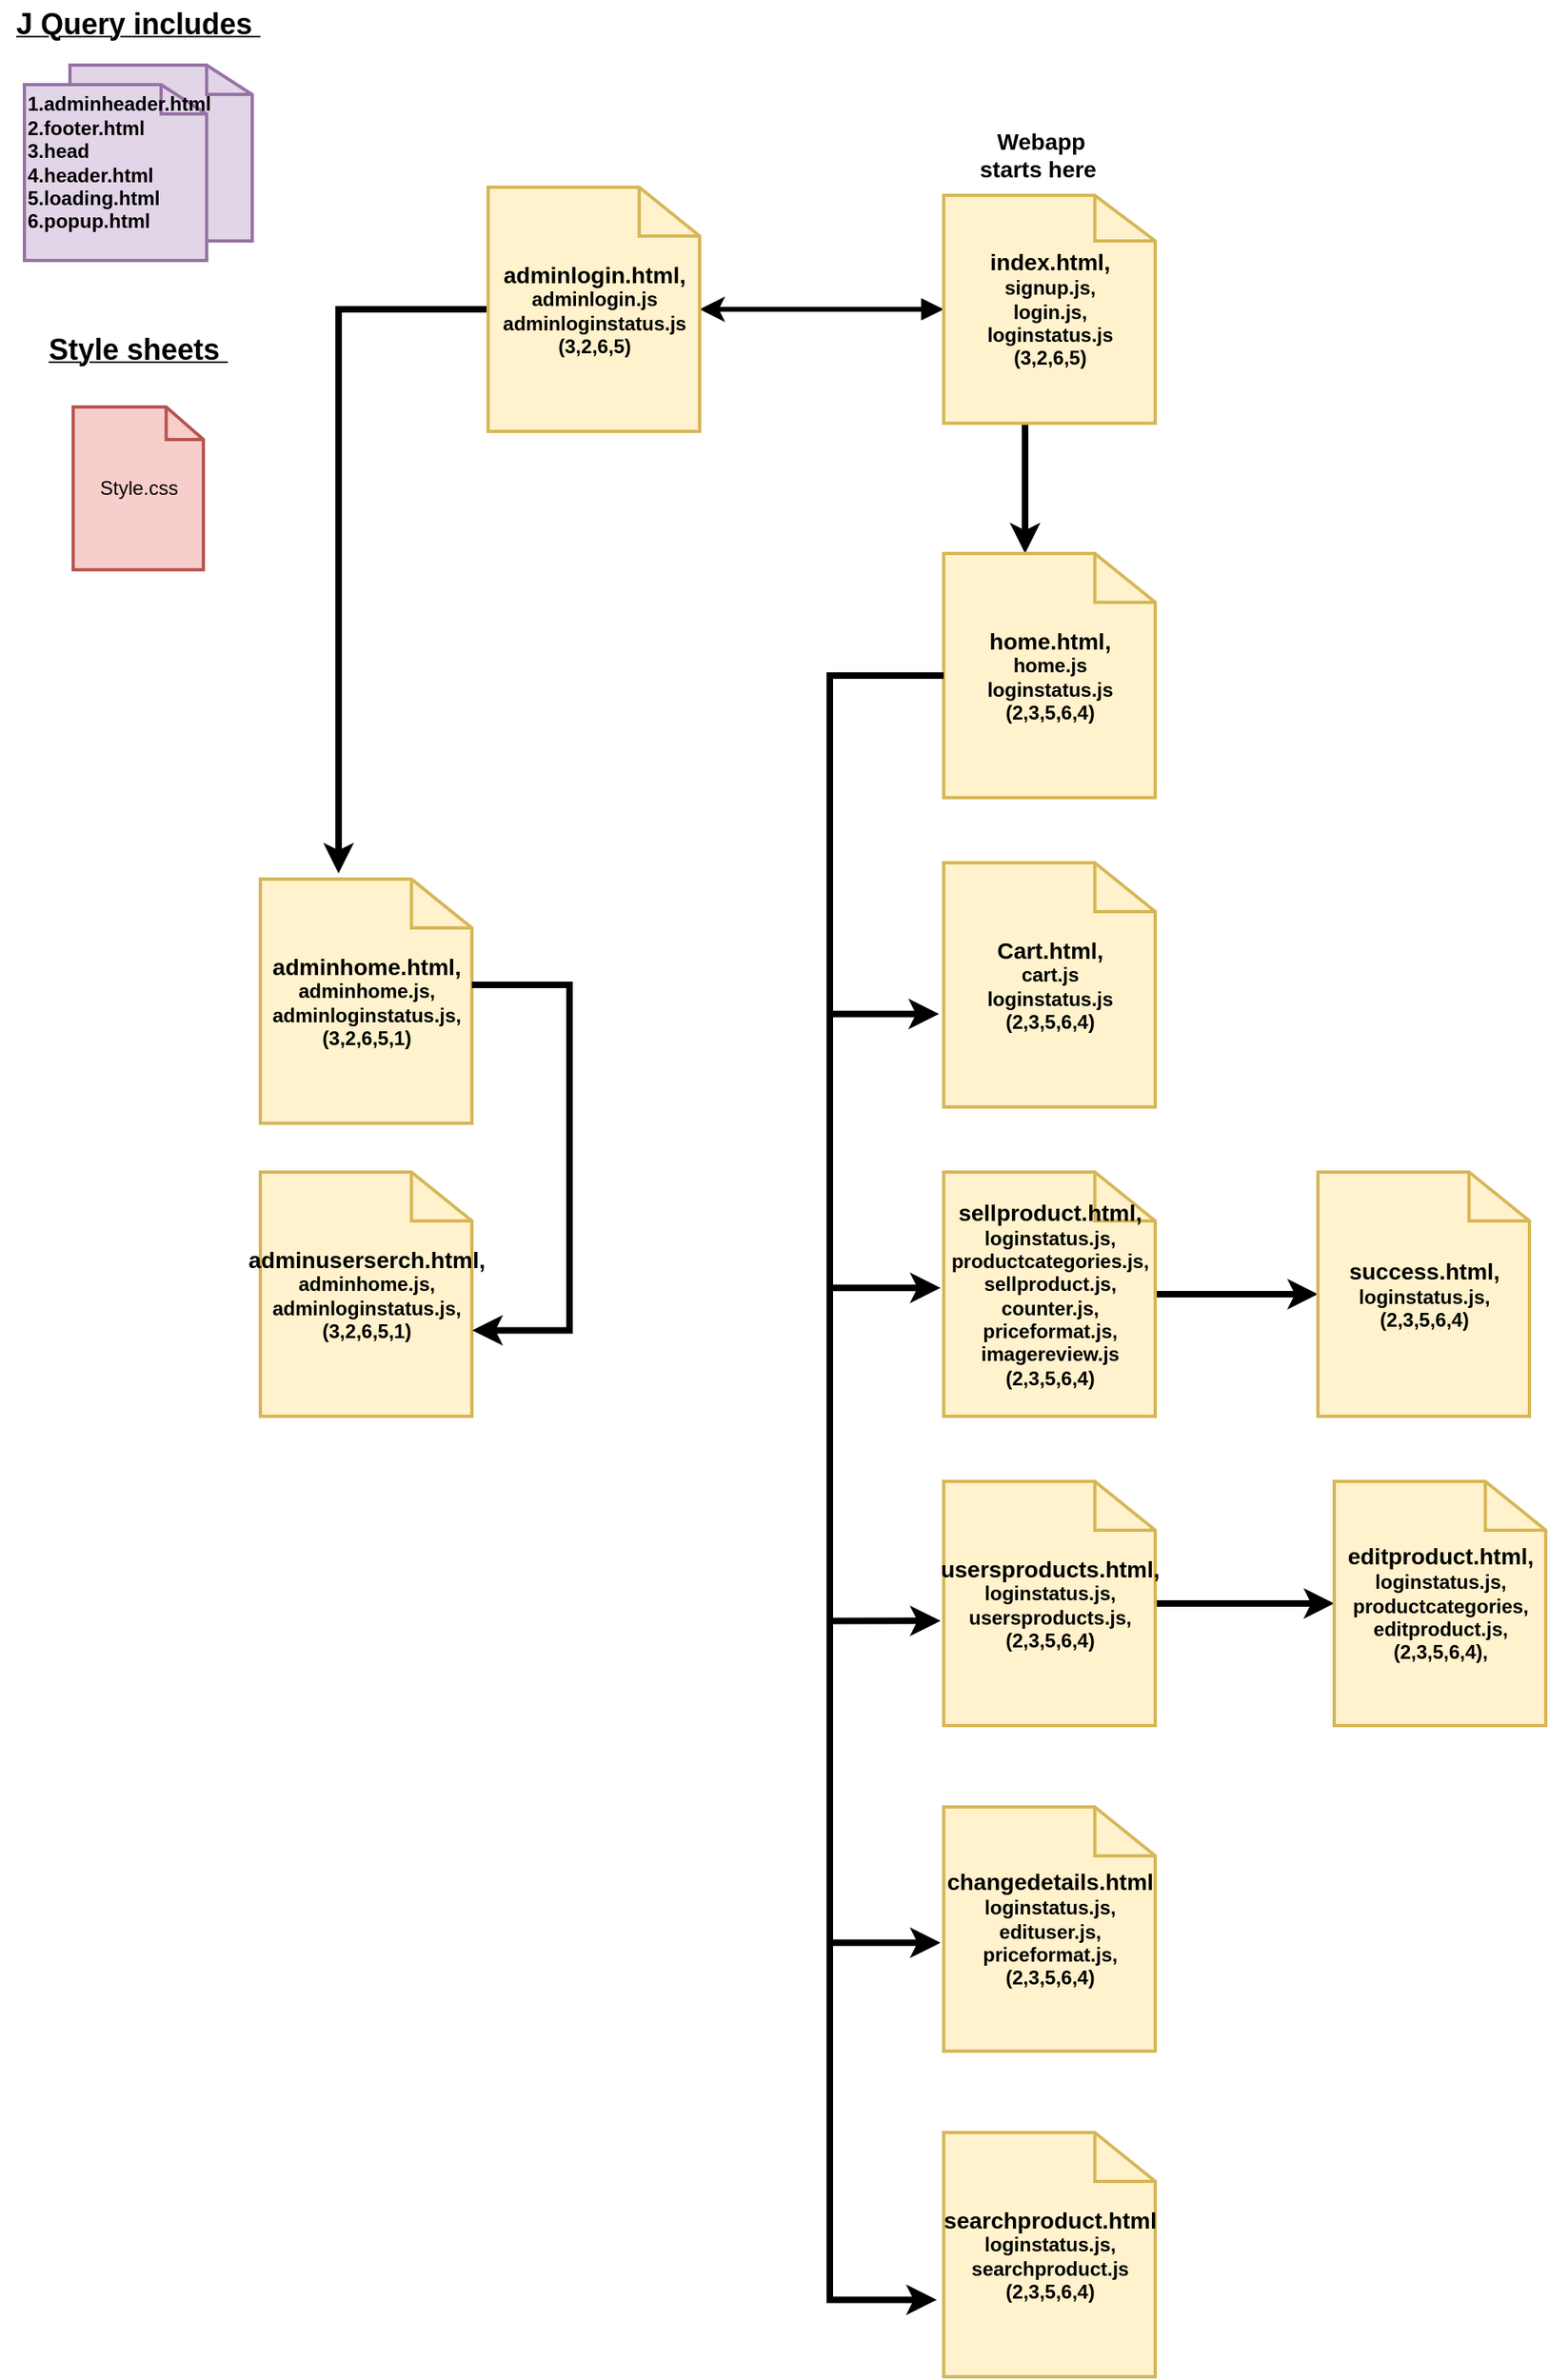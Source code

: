 <mxfile version="23.1.1" type="device">
  <diagram name="Page-1" id="XZ8Tk5E2c9BNpv22qPqn">
    <mxGraphModel dx="2109" dy="655" grid="1" gridSize="10" guides="1" tooltips="1" connect="1" arrows="1" fold="1" page="1" pageScale="1" pageWidth="850" pageHeight="1100" math="0" shadow="0">
      <root>
        <mxCell id="0" />
        <mxCell id="1" parent="0" />
        <mxCell id="1n6BO7QmYEcFSWPlNpG2-7" style="edgeStyle=orthogonalEdgeStyle;rounded=0;orthogonalLoop=1;jettySize=auto;html=1;startArrow=block;startFill=1;strokeWidth=3;" parent="1" source="1n6BO7QmYEcFSWPlNpG2-1" target="1n6BO7QmYEcFSWPlNpG2-5" edge="1">
          <mxGeometry relative="1" as="geometry" />
        </mxCell>
        <mxCell id="1n6BO7QmYEcFSWPlNpG2-16" style="edgeStyle=orthogonalEdgeStyle;shape=connector;rounded=0;orthogonalLoop=1;jettySize=auto;html=1;labelBackgroundColor=default;strokeColor=default;strokeWidth=4;align=center;verticalAlign=middle;fontFamily=Helvetica;fontSize=11;fontColor=default;endArrow=classic;" parent="1" source="1n6BO7QmYEcFSWPlNpG2-1" target="1n6BO7QmYEcFSWPlNpG2-15" edge="1">
          <mxGeometry relative="1" as="geometry">
            <Array as="points">
              <mxPoint x="570" y="350" />
              <mxPoint x="570" y="350" />
            </Array>
          </mxGeometry>
        </mxCell>
        <mxCell id="1n6BO7QmYEcFSWPlNpG2-1" value="&lt;b&gt;&lt;font style=&quot;font-size: 14px;&quot;&gt;index.html,&lt;/font&gt;&lt;br&gt;signup.js,&lt;br&gt;login.js,&lt;br&gt;loginstatus.js&lt;br&gt;(3,2,6,5)&lt;/b&gt;" style="html=1;verticalLabelPosition=middle;align=center;labelBackgroundColor=none;verticalAlign=middle;strokeWidth=2;strokeColor=#d6b656;shadow=0;dashed=0;shape=mxgraph.ios7.icons.document;fillColor=#fff2cc;labelPosition=center;" parent="1" vertex="1">
          <mxGeometry x="520" y="150" width="130" height="140" as="geometry" />
        </mxCell>
        <mxCell id="1n6BO7QmYEcFSWPlNpG2-2" value="&lt;b&gt;1.adminheader.html&lt;br&gt;2.footer.html&lt;br&gt;3.head&lt;br&gt;4.header.html&lt;br&gt;5.loading.html&lt;br&gt;&lt;/b&gt;&lt;div style=&quot;&quot;&gt;&lt;span style=&quot;background-color: initial;&quot;&gt;&lt;b&gt;6.popup.html&lt;/b&gt;&lt;/span&gt;&lt;/div&gt;" style="html=1;verticalLabelPosition=middle;align=left;labelBackgroundColor=none;verticalAlign=middle;strokeWidth=2;strokeColor=#9673a6;shadow=0;dashed=0;shape=mxgraph.ios7.icons.documents;fillColor=#e1d5e7;labelPosition=center;fontColor=#000000;" parent="1" vertex="1">
          <mxGeometry x="-45" y="70" width="140" height="120" as="geometry" />
        </mxCell>
        <mxCell id="1n6BO7QmYEcFSWPlNpG2-3" value="&lt;b&gt;&lt;font style=&quot;font-size: 18px;&quot;&gt;J Query includes&amp;nbsp;&lt;/font&gt;&lt;/b&gt;" style="text;html=1;strokeColor=none;fillColor=none;align=center;verticalAlign=middle;whiteSpace=wrap;rounded=0;fontStyle=4" parent="1" vertex="1">
          <mxGeometry x="-60" y="30" width="170" height="30" as="geometry" />
        </mxCell>
        <mxCell id="1n6BO7QmYEcFSWPlNpG2-4" value="&lt;font style=&quot;font-size: 18px;&quot;&gt;&lt;b&gt;Style sheets&amp;nbsp;&lt;/b&gt;&lt;/font&gt;" style="text;html=1;strokeColor=none;fillColor=none;align=center;verticalAlign=middle;whiteSpace=wrap;rounded=0;fontStyle=4" parent="1" vertex="1">
          <mxGeometry x="-55" y="230" width="160" height="30" as="geometry" />
        </mxCell>
        <mxCell id="1n6BO7QmYEcFSWPlNpG2-14" style="edgeStyle=orthogonalEdgeStyle;rounded=0;orthogonalLoop=1;jettySize=auto;html=1;strokeWidth=4;entryX=0.37;entryY=-0.023;entryDx=0;entryDy=0;entryPerimeter=0;" parent="1" source="1n6BO7QmYEcFSWPlNpG2-5" target="1n6BO7QmYEcFSWPlNpG2-33" edge="1">
          <mxGeometry relative="1" as="geometry">
            <mxPoint x="305" y="360" as="targetPoint" />
          </mxGeometry>
        </mxCell>
        <mxCell id="1n6BO7QmYEcFSWPlNpG2-5" value="&lt;b&gt;&lt;font style=&quot;font-size: 14px;&quot;&gt;adminlogin.html,&lt;/font&gt;&lt;br&gt;adminlogin.js&lt;br&gt;adminloginstatus.js&lt;br&gt;&lt;span style=&quot;border-color: var(--border-color);&quot;&gt;(3,2,6,5)&lt;/span&gt;&lt;/b&gt;" style="html=1;verticalLabelPosition=middle;align=center;labelBackgroundColor=none;verticalAlign=middle;strokeWidth=2;strokeColor=#d6b656;shadow=0;dashed=0;shape=mxgraph.ios7.icons.document;fillColor=#fff2cc;labelPosition=center;" parent="1" vertex="1">
          <mxGeometry x="240" y="145" width="130" height="150" as="geometry" />
        </mxCell>
        <mxCell id="1n6BO7QmYEcFSWPlNpG2-6" value="Style.css" style="html=1;verticalLabelPosition=middle;align=center;labelBackgroundColor=none;verticalAlign=middle;strokeWidth=2;strokeColor=#b85450;shadow=0;dashed=0;shape=mxgraph.ios7.icons.document;labelPosition=center;fillColor=#f8cecc;" parent="1" vertex="1">
          <mxGeometry x="-15" y="280" width="80" height="100" as="geometry" />
        </mxCell>
        <mxCell id="1n6BO7QmYEcFSWPlNpG2-12" value="&lt;b&gt;&lt;font style=&quot;font-size: 14px;&quot;&gt;Webapp starts here&amp;nbsp;&lt;/font&gt;&lt;/b&gt;" style="text;html=1;strokeColor=none;fillColor=none;align=center;verticalAlign=middle;whiteSpace=wrap;rounded=0;" parent="1" vertex="1">
          <mxGeometry x="540" y="110" width="80" height="30" as="geometry" />
        </mxCell>
        <mxCell id="1n6BO7QmYEcFSWPlNpG2-18" style="edgeStyle=orthogonalEdgeStyle;shape=connector;rounded=0;orthogonalLoop=1;jettySize=auto;html=1;labelBackgroundColor=default;strokeColor=default;strokeWidth=4;align=center;verticalAlign=middle;fontFamily=Helvetica;fontSize=11;fontColor=default;endArrow=classic;entryX=-0.022;entryY=0.619;entryDx=0;entryDy=0;entryPerimeter=0;" parent="1" source="1n6BO7QmYEcFSWPlNpG2-15" target="1n6BO7QmYEcFSWPlNpG2-17" edge="1">
          <mxGeometry relative="1" as="geometry">
            <mxPoint x="480" y="680" as="targetPoint" />
            <Array as="points">
              <mxPoint x="450" y="445" />
              <mxPoint x="450" y="653" />
            </Array>
          </mxGeometry>
        </mxCell>
        <mxCell id="1n6BO7QmYEcFSWPlNpG2-15" value="&lt;b style=&quot;&quot;&gt;&lt;font style=&quot;font-size: 14px;&quot;&gt;home.html&lt;/font&gt;&lt;span style=&quot;font-size: 14px;&quot;&gt;,&lt;/span&gt;&lt;br&gt;&lt;span style=&quot;&quot;&gt;home.js&lt;/span&gt;&lt;br&gt;&lt;span style=&quot;&quot;&gt;loginstatus.js&lt;/span&gt;&lt;br&gt;&lt;span style=&quot;&quot;&gt;(2,3,5,6,4)&lt;/span&gt;&lt;br&gt;&lt;/b&gt;" style="html=1;verticalLabelPosition=middle;align=center;labelBackgroundColor=none;verticalAlign=middle;strokeWidth=2;strokeColor=#d6b656;shadow=0;dashed=0;shape=mxgraph.ios7.icons.document;fillColor=#fff2cc;labelPosition=center;" parent="1" vertex="1">
          <mxGeometry x="520" y="370" width="130" height="150" as="geometry" />
        </mxCell>
        <mxCell id="1n6BO7QmYEcFSWPlNpG2-17" value="&lt;b&gt;&lt;font style=&quot;font-size: 14px;&quot;&gt;Cart.html,&lt;/font&gt;&lt;br&gt;cart.js&lt;br&gt;&lt;/b&gt;&lt;b style=&quot;border-color: var(--border-color);&quot;&gt;loginstatus.js&lt;/b&gt;&lt;b&gt;&lt;br&gt;(2,3,5,6,4)&lt;br&gt;&lt;/b&gt;" style="html=1;verticalLabelPosition=middle;align=center;labelBackgroundColor=none;verticalAlign=middle;strokeWidth=2;strokeColor=#d6b656;shadow=0;dashed=0;shape=mxgraph.ios7.icons.document;fillColor=#fff2cc;labelPosition=center;" parent="1" vertex="1">
          <mxGeometry x="520" y="560" width="130" height="150" as="geometry" />
        </mxCell>
        <mxCell id="1n6BO7QmYEcFSWPlNpG2-28" style="edgeStyle=orthogonalEdgeStyle;shape=connector;rounded=0;orthogonalLoop=1;jettySize=auto;html=1;labelBackgroundColor=default;strokeColor=default;strokeWidth=4;align=center;verticalAlign=middle;fontFamily=Helvetica;fontSize=11;fontColor=default;endArrow=classic;" parent="1" source="1n6BO7QmYEcFSWPlNpG2-19" target="1n6BO7QmYEcFSWPlNpG2-27" edge="1">
          <mxGeometry relative="1" as="geometry" />
        </mxCell>
        <mxCell id="1n6BO7QmYEcFSWPlNpG2-19" value="&lt;b&gt;&lt;font style=&quot;font-size: 14px;&quot;&gt;sellproduct.html,&lt;/font&gt;&lt;br&gt;loginstatus.js,&lt;br&gt;productcategories.js,&lt;br&gt;sellproduct.js,&lt;br&gt;counter.js,&lt;br&gt;priceformat.js,&lt;br&gt;imagereview.js&lt;br&gt;(2,3,5,6,4)&lt;/b&gt;" style="html=1;verticalLabelPosition=middle;align=center;labelBackgroundColor=none;verticalAlign=middle;strokeWidth=2;strokeColor=#d6b656;shadow=0;dashed=0;shape=mxgraph.ios7.icons.document;fillColor=#fff2cc;labelPosition=center;" parent="1" vertex="1">
          <mxGeometry x="520" y="750" width="130" height="150" as="geometry" />
        </mxCell>
        <mxCell id="1n6BO7QmYEcFSWPlNpG2-20" style="edgeStyle=orthogonalEdgeStyle;shape=connector;rounded=0;orthogonalLoop=1;jettySize=auto;html=1;entryX=-0.015;entryY=0.474;entryDx=0;entryDy=0;entryPerimeter=0;labelBackgroundColor=default;strokeColor=default;strokeWidth=4;align=center;verticalAlign=middle;fontFamily=Helvetica;fontSize=11;fontColor=default;endArrow=classic;" parent="1" source="1n6BO7QmYEcFSWPlNpG2-15" target="1n6BO7QmYEcFSWPlNpG2-19" edge="1">
          <mxGeometry relative="1" as="geometry">
            <Array as="points">
              <mxPoint x="450" y="445" />
              <mxPoint x="450" y="821" />
            </Array>
          </mxGeometry>
        </mxCell>
        <mxCell id="1n6BO7QmYEcFSWPlNpG2-31" style="edgeStyle=orthogonalEdgeStyle;shape=connector;rounded=0;orthogonalLoop=1;jettySize=auto;html=1;labelBackgroundColor=default;strokeColor=default;strokeWidth=4;align=center;verticalAlign=middle;fontFamily=Helvetica;fontSize=11;fontColor=default;endArrow=classic;" parent="1" source="1n6BO7QmYEcFSWPlNpG2-21" target="1n6BO7QmYEcFSWPlNpG2-30" edge="1">
          <mxGeometry relative="1" as="geometry" />
        </mxCell>
        <mxCell id="1n6BO7QmYEcFSWPlNpG2-21" value="&lt;b&gt;&lt;font style=&quot;font-size: 14px;&quot;&gt;usersproducts.html,&lt;/font&gt;&lt;br&gt;loginstatus.js,&lt;br&gt;usersproducts.js,&lt;br&gt;&lt;span style=&quot;border-color: var(--border-color);&quot;&gt;(2,3,5,6,4)&lt;/span&gt;&lt;br&gt;&lt;/b&gt;" style="html=1;verticalLabelPosition=middle;align=center;labelBackgroundColor=none;verticalAlign=middle;strokeWidth=2;strokeColor=#d6b656;shadow=0;dashed=0;shape=mxgraph.ios7.icons.document;fillColor=#fff2cc;labelPosition=center;" parent="1" vertex="1">
          <mxGeometry x="520" y="940" width="130" height="150" as="geometry" />
        </mxCell>
        <mxCell id="1n6BO7QmYEcFSWPlNpG2-22" style="edgeStyle=orthogonalEdgeStyle;shape=connector;rounded=0;orthogonalLoop=1;jettySize=auto;html=1;entryX=-0.015;entryY=0.571;entryDx=0;entryDy=0;entryPerimeter=0;labelBackgroundColor=default;strokeColor=default;strokeWidth=4;align=center;verticalAlign=middle;fontFamily=Helvetica;fontSize=11;fontColor=default;endArrow=classic;" parent="1" source="1n6BO7QmYEcFSWPlNpG2-15" target="1n6BO7QmYEcFSWPlNpG2-21" edge="1">
          <mxGeometry relative="1" as="geometry">
            <Array as="points">
              <mxPoint x="450" y="445" />
              <mxPoint x="450" y="1026" />
            </Array>
          </mxGeometry>
        </mxCell>
        <mxCell id="1n6BO7QmYEcFSWPlNpG2-23" value="&lt;div&gt;&lt;b&gt;&lt;font style=&quot;font-size: 14px;&quot;&gt;changedetails.html&lt;/font&gt;&lt;/b&gt;&lt;/div&gt;&lt;div&gt;&lt;b&gt;loginstatus.js,&lt;br&gt;&lt;/b&gt;&lt;/div&gt;&lt;div&gt;&lt;b&gt;edituser.js,&lt;br&gt;&lt;/b&gt;&lt;/div&gt;&lt;div&gt;&lt;b&gt;priceformat.js,&lt;br&gt;&lt;/b&gt;&lt;/div&gt;&lt;div&gt;&lt;b style=&quot;border-color: var(--border-color);&quot;&gt;(2,3,5,6,4)&lt;/b&gt;&lt;br&gt;&lt;/div&gt;" style="html=1;verticalLabelPosition=middle;align=center;labelBackgroundColor=none;verticalAlign=middle;strokeWidth=2;strokeColor=#d6b656;shadow=0;dashed=0;shape=mxgraph.ios7.icons.document;fillColor=#fff2cc;labelPosition=center;" parent="1" vertex="1">
          <mxGeometry x="520" y="1140" width="130" height="150" as="geometry" />
        </mxCell>
        <mxCell id="1n6BO7QmYEcFSWPlNpG2-24" style="edgeStyle=orthogonalEdgeStyle;shape=connector;rounded=0;orthogonalLoop=1;jettySize=auto;html=1;entryX=-0.015;entryY=0.556;entryDx=0;entryDy=0;entryPerimeter=0;labelBackgroundColor=default;strokeColor=default;strokeWidth=4;align=center;verticalAlign=middle;fontFamily=Helvetica;fontSize=11;fontColor=default;endArrow=classic;" parent="1" source="1n6BO7QmYEcFSWPlNpG2-15" target="1n6BO7QmYEcFSWPlNpG2-23" edge="1">
          <mxGeometry relative="1" as="geometry">
            <Array as="points">
              <mxPoint x="450" y="445" />
              <mxPoint x="450" y="1223" />
            </Array>
          </mxGeometry>
        </mxCell>
        <mxCell id="1n6BO7QmYEcFSWPlNpG2-25" value="&lt;b&gt;&lt;font style=&quot;font-size: 14px;&quot;&gt;searchproduct.html&lt;/font&gt;&lt;br&gt;&lt;/b&gt;&lt;div&gt;&lt;b&gt;loginstatus.js,&lt;br&gt;&lt;/b&gt;&lt;/div&gt;&lt;div&gt;&lt;b&gt;searchproduct.js&lt;/b&gt;&lt;br&gt;&lt;/div&gt;&lt;div&gt;&lt;b style=&quot;border-color: var(--border-color);&quot;&gt;(2,3,5,6,4)&lt;/b&gt;&lt;br&gt;&lt;/div&gt;" style="html=1;verticalLabelPosition=middle;align=center;labelBackgroundColor=none;verticalAlign=middle;strokeWidth=2;strokeColor=#d6b656;shadow=0;dashed=0;shape=mxgraph.ios7.icons.document;fillColor=#fff2cc;labelPosition=center;" parent="1" vertex="1">
          <mxGeometry x="520" y="1340" width="130" height="150" as="geometry" />
        </mxCell>
        <mxCell id="1n6BO7QmYEcFSWPlNpG2-26" style="edgeStyle=orthogonalEdgeStyle;shape=connector;rounded=0;orthogonalLoop=1;jettySize=auto;html=1;entryX=-0.033;entryY=0.685;entryDx=0;entryDy=0;entryPerimeter=0;labelBackgroundColor=default;strokeColor=default;strokeWidth=4;align=center;verticalAlign=middle;fontFamily=Helvetica;fontSize=11;fontColor=default;endArrow=classic;" parent="1" source="1n6BO7QmYEcFSWPlNpG2-15" target="1n6BO7QmYEcFSWPlNpG2-25" edge="1">
          <mxGeometry relative="1" as="geometry">
            <Array as="points">
              <mxPoint x="450" y="445" />
              <mxPoint x="450" y="1443" />
            </Array>
          </mxGeometry>
        </mxCell>
        <mxCell id="1n6BO7QmYEcFSWPlNpG2-27" value="&lt;b&gt;&lt;font style=&quot;font-size: 14px;&quot;&gt;success.html,&lt;/font&gt;&lt;br&gt;loginstatus.js,&lt;br&gt;(2,3,5,6,4)&lt;/b&gt;" style="html=1;verticalLabelPosition=middle;align=center;labelBackgroundColor=none;verticalAlign=middle;strokeWidth=2;strokeColor=#d6b656;shadow=0;dashed=0;shape=mxgraph.ios7.icons.document;fillColor=#fff2cc;labelPosition=center;" parent="1" vertex="1">
          <mxGeometry x="750" y="750" width="130" height="150" as="geometry" />
        </mxCell>
        <mxCell id="1n6BO7QmYEcFSWPlNpG2-30" value="&lt;b&gt;&lt;font style=&quot;font-size: 14px;&quot;&gt;editproduct.html,&lt;/font&gt;&lt;br&gt;loginstatus.js,&lt;br&gt;productcategories,&lt;br&gt;editproduct.js,&lt;br&gt;(2,3,5,6,4),&lt;/b&gt;" style="html=1;verticalLabelPosition=middle;align=center;labelBackgroundColor=none;verticalAlign=middle;strokeWidth=2;strokeColor=#d6b656;shadow=0;dashed=0;shape=mxgraph.ios7.icons.document;fillColor=#fff2cc;labelPosition=center;" parent="1" vertex="1">
          <mxGeometry x="760" y="940" width="130" height="150" as="geometry" />
        </mxCell>
        <mxCell id="1n6BO7QmYEcFSWPlNpG2-33" value="&lt;b&gt;&lt;span style=&quot;font-size: 14px;&quot;&gt;adminhome.html,&lt;/span&gt;&lt;br&gt;adminhome.js,&lt;br&gt;adminloginstatus.js,&lt;br&gt;(3,2,6,5,1)&lt;/b&gt;" style="html=1;verticalLabelPosition=middle;align=center;labelBackgroundColor=none;verticalAlign=middle;strokeWidth=2;strokeColor=#d6b656;shadow=0;dashed=0;shape=mxgraph.ios7.icons.document;fillColor=#fff2cc;labelPosition=center;" parent="1" vertex="1">
          <mxGeometry x="100" y="570" width="130" height="150" as="geometry" />
        </mxCell>
        <mxCell id="1n6BO7QmYEcFSWPlNpG2-34" value="&lt;b&gt;&lt;span style=&quot;font-size: 14px;&quot;&gt;adminuserserch.html,&lt;/span&gt;&lt;br&gt;adminhome.js,&lt;br&gt;adminloginstatus.js,&lt;br&gt;(3,2,6,5,1)&lt;/b&gt;" style="html=1;verticalLabelPosition=middle;align=center;labelBackgroundColor=none;verticalAlign=middle;strokeWidth=2;strokeColor=#d6b656;shadow=0;dashed=0;shape=mxgraph.ios7.icons.document;fillColor=#fff2cc;labelPosition=center;" parent="1" vertex="1">
          <mxGeometry x="100" y="750" width="130" height="150" as="geometry" />
        </mxCell>
        <mxCell id="1n6BO7QmYEcFSWPlNpG2-35" style="edgeStyle=orthogonalEdgeStyle;shape=connector;rounded=0;orthogonalLoop=1;jettySize=auto;html=1;entryX=1.002;entryY=0.648;entryDx=0;entryDy=0;entryPerimeter=0;labelBackgroundColor=default;strokeColor=default;strokeWidth=4;align=center;verticalAlign=middle;fontFamily=Helvetica;fontSize=11;fontColor=default;endArrow=classic;" parent="1" source="1n6BO7QmYEcFSWPlNpG2-33" target="1n6BO7QmYEcFSWPlNpG2-34" edge="1">
          <mxGeometry relative="1" as="geometry">
            <Array as="points">
              <mxPoint x="290" y="635" />
              <mxPoint x="290" y="847" />
            </Array>
          </mxGeometry>
        </mxCell>
      </root>
    </mxGraphModel>
  </diagram>
</mxfile>
